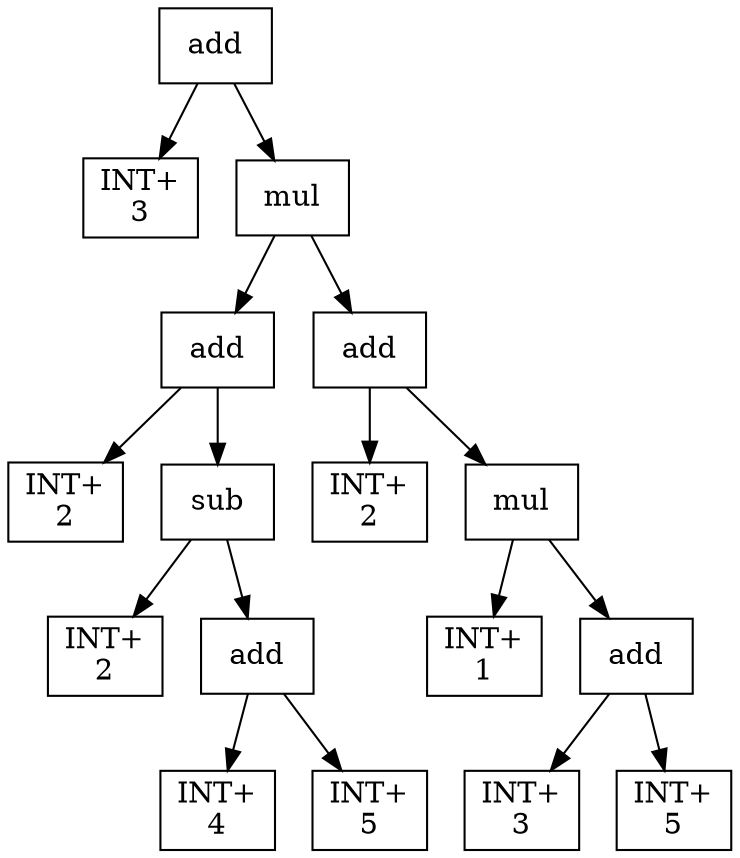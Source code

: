digraph expr {
  node [shape=box];
  n1 [label="add"];
  n2 [label="INT+\n3"];
  n3 [label="mul"];
  n4 [label="add"];
  n5 [label="INT+\n2"];
  n6 [label="sub"];
  n7 [label="INT+\n2"];
  n8 [label="add"];
  n9 [label="INT+\n4"];
  n10 [label="INT+\n5"];
  n8 -> n9;
  n8 -> n10;
  n6 -> n7;
  n6 -> n8;
  n4 -> n5;
  n4 -> n6;
  n11 [label="add"];
  n12 [label="INT+\n2"];
  n13 [label="mul"];
  n14 [label="INT+\n1"];
  n15 [label="add"];
  n16 [label="INT+\n3"];
  n17 [label="INT+\n5"];
  n15 -> n16;
  n15 -> n17;
  n13 -> n14;
  n13 -> n15;
  n11 -> n12;
  n11 -> n13;
  n3 -> n4;
  n3 -> n11;
  n1 -> n2;
  n1 -> n3;
}